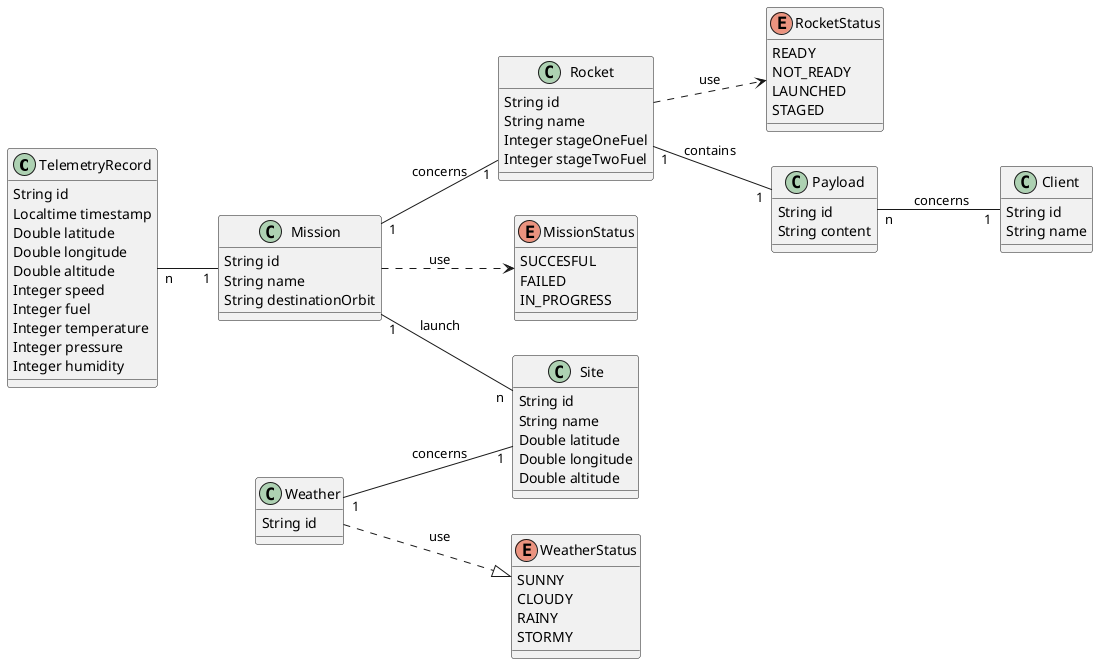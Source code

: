 @startuml
left to right direction

class TelemetryRecord {
    String id
    Localtime timestamp
    Double latitude
    Double longitude
    Double altitude 
    Integer speed 
    Integer fuel 
    Integer temperature
    Integer pressure
    Integer humidity
}

enum RocketStatus {
    READY
    NOT_READY
    LAUNCHED
    STAGED
}

class Rocket {
    String id
    String name
    Integer stageOneFuel
    Integer stageTwoFuel
}

class Payload {
    String id 
    String content
} 

class Mission {
    String id 
    String name 
    String destinationOrbit
}

enum MissionStatus {
    SUCCESFUL
    FAILED
    IN_PROGRESS
}

class Site {
    String id
    String name
    Double latitude
    Double longitude
    Double altitude
}
Enum WeatherStatus {
    SUNNY
    CLOUDY
    RAINY
    STORMY
}

class Weather {
    String id
}

Weather ..|> WeatherStatus : use

class Client {
    String id 
    String name 
}

Rocket ..> RocketStatus : use
Weather "1"--"1" Site : concerns
Rocket "1"--"1" Payload : contains
Payload "n"--"1" Client : concerns
Mission "1"--"n" Site : launch
Mission "1"--"1" Rocket : concerns
Mission ..> MissionStatus : use


TelemetryRecord "n"--"1" Mission

@enduml